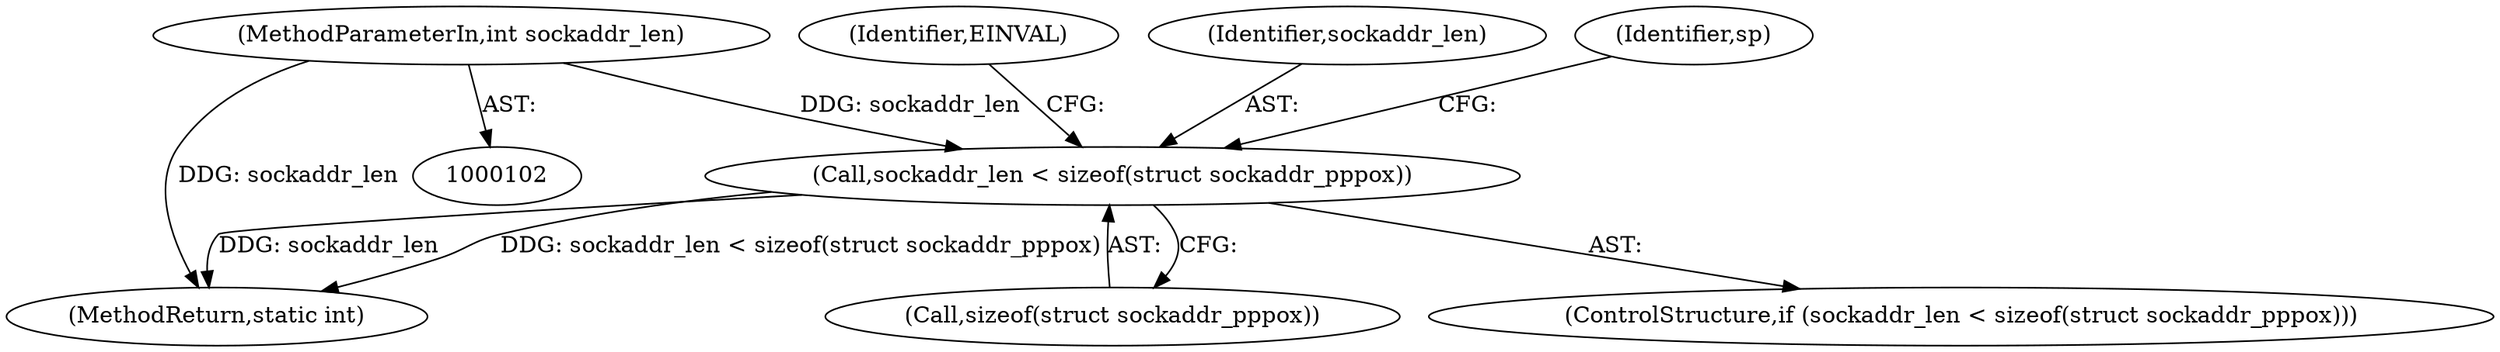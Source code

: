 digraph "0_linux_09ccfd238e5a0e670d8178cf50180ea81ae09ae1_0@API" {
"1000141" [label="(Call,sockaddr_len < sizeof(struct sockaddr_pppox))"];
"1000105" [label="(MethodParameterIn,int sockaddr_len)"];
"1000143" [label="(Call,sizeof(struct sockaddr_pppox))"];
"1000365" [label="(MethodReturn,static int)"];
"1000147" [label="(Identifier,EINVAL)"];
"1000140" [label="(ControlStructure,if (sockaddr_len < sizeof(struct sockaddr_pppox)))"];
"1000142" [label="(Identifier,sockaddr_len)"];
"1000105" [label="(MethodParameterIn,int sockaddr_len)"];
"1000141" [label="(Call,sockaddr_len < sizeof(struct sockaddr_pppox))"];
"1000151" [label="(Identifier,sp)"];
"1000141" -> "1000140"  [label="AST: "];
"1000141" -> "1000143"  [label="CFG: "];
"1000142" -> "1000141"  [label="AST: "];
"1000143" -> "1000141"  [label="AST: "];
"1000147" -> "1000141"  [label="CFG: "];
"1000151" -> "1000141"  [label="CFG: "];
"1000141" -> "1000365"  [label="DDG: sockaddr_len"];
"1000141" -> "1000365"  [label="DDG: sockaddr_len < sizeof(struct sockaddr_pppox)"];
"1000105" -> "1000141"  [label="DDG: sockaddr_len"];
"1000105" -> "1000102"  [label="AST: "];
"1000105" -> "1000365"  [label="DDG: sockaddr_len"];
}
